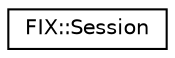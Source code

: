 digraph "Graphical Class Hierarchy"
{
  edge [fontname="Helvetica",fontsize="10",labelfontname="Helvetica",labelfontsize="10"];
  node [fontname="Helvetica",fontsize="10",shape=record];
  rankdir="LR";
  Node0 [label="FIX::Session",height=0.2,width=0.4,color="black", fillcolor="white", style="filled",URL="$class_f_i_x_1_1_session.html",tooltip="Maintains the state and implements the logic of a FIX session. "];
}
